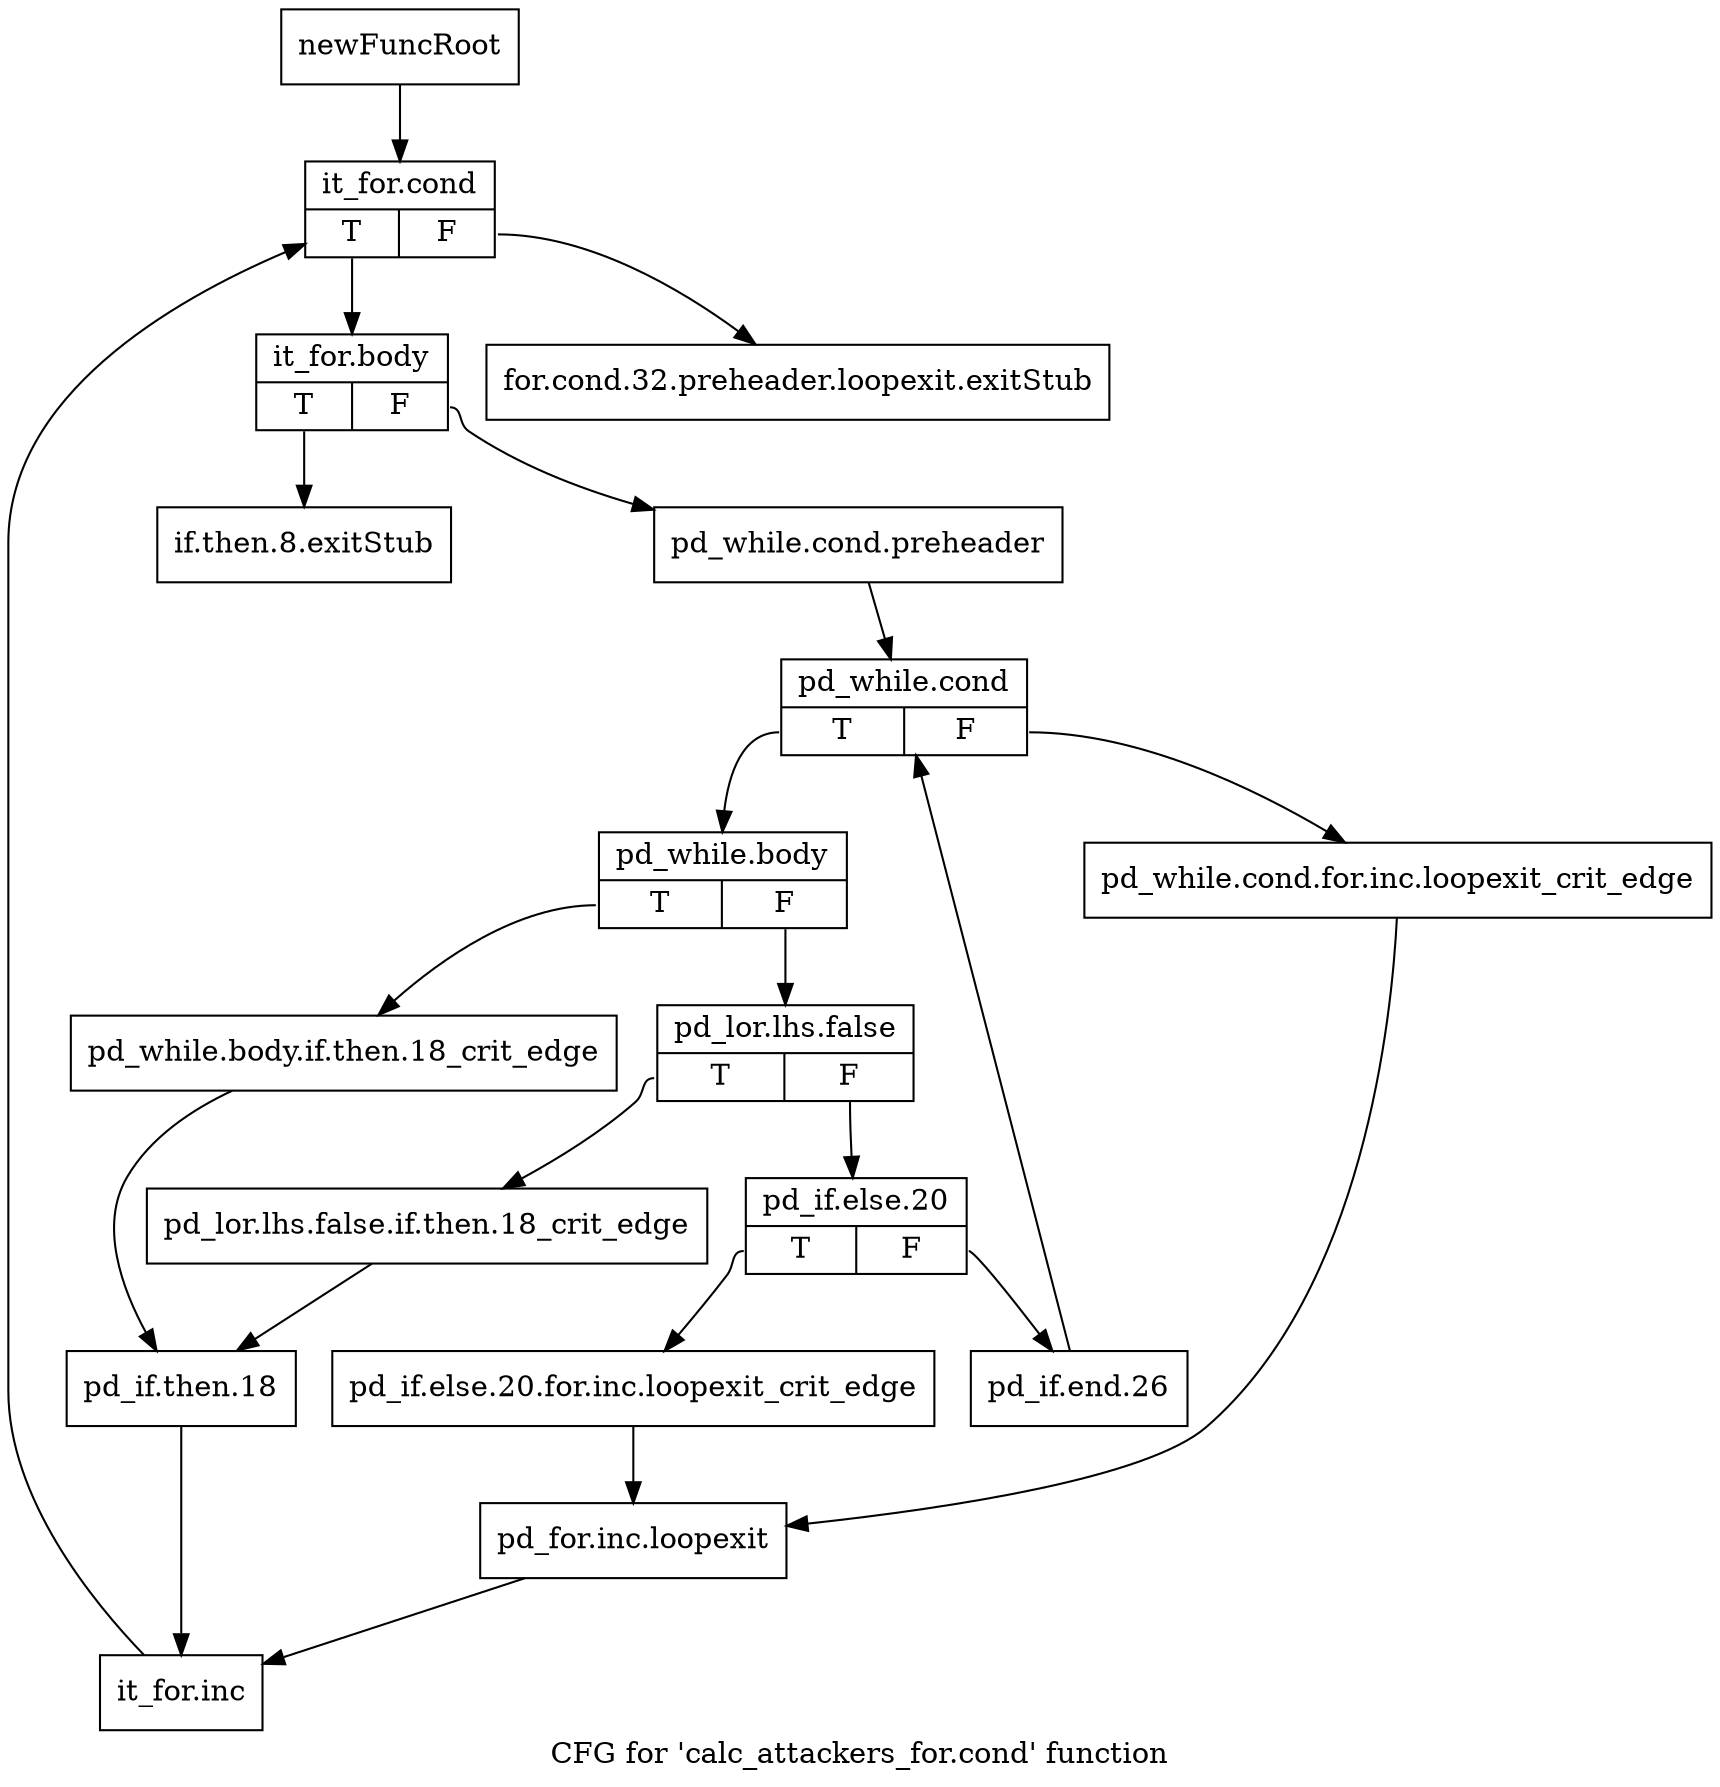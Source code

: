 digraph "CFG for 'calc_attackers_for.cond' function" {
	label="CFG for 'calc_attackers_for.cond' function";

	Node0xf85d00 [shape=record,label="{newFuncRoot}"];
	Node0xf85d00 -> Node0xf86660;
	Node0xf85d50 [shape=record,label="{for.cond.32.preheader.loopexit.exitStub}"];
	Node0xf85da0 [shape=record,label="{if.then.8.exitStub}"];
	Node0xf86660 [shape=record,label="{it_for.cond|{<s0>T|<s1>F}}"];
	Node0xf86660:s0 -> Node0xf866b0;
	Node0xf86660:s1 -> Node0xf85d50;
	Node0xf866b0 [shape=record,label="{it_for.body|{<s0>T|<s1>F}}"];
	Node0xf866b0:s0 -> Node0xf85da0;
	Node0xf866b0:s1 -> Node0xf86700;
	Node0xf86700 [shape=record,label="{pd_while.cond.preheader}"];
	Node0xf86700 -> Node0xf86750;
	Node0xf86750 [shape=record,label="{pd_while.cond|{<s0>T|<s1>F}}"];
	Node0xf86750:s0 -> Node0xf867f0;
	Node0xf86750:s1 -> Node0xf867a0;
	Node0xf867a0 [shape=record,label="{pd_while.cond.for.inc.loopexit_crit_edge}"];
	Node0xf867a0 -> Node0xf86980;
	Node0xf867f0 [shape=record,label="{pd_while.body|{<s0>T|<s1>F}}"];
	Node0xf867f0:s0 -> Node0xf86a20;
	Node0xf867f0:s1 -> Node0xf86840;
	Node0xf86840 [shape=record,label="{pd_lor.lhs.false|{<s0>T|<s1>F}}"];
	Node0xf86840:s0 -> Node0xf869d0;
	Node0xf86840:s1 -> Node0xf86890;
	Node0xf86890 [shape=record,label="{pd_if.else.20|{<s0>T|<s1>F}}"];
	Node0xf86890:s0 -> Node0xf86930;
	Node0xf86890:s1 -> Node0xf868e0;
	Node0xf868e0 [shape=record,label="{pd_if.end.26}"];
	Node0xf868e0 -> Node0xf86750;
	Node0xf86930 [shape=record,label="{pd_if.else.20.for.inc.loopexit_crit_edge}"];
	Node0xf86930 -> Node0xf86980;
	Node0xf86980 [shape=record,label="{pd_for.inc.loopexit}"];
	Node0xf86980 -> Node0xf86ac0;
	Node0xf869d0 [shape=record,label="{pd_lor.lhs.false.if.then.18_crit_edge}"];
	Node0xf869d0 -> Node0xf86a70;
	Node0xf86a20 [shape=record,label="{pd_while.body.if.then.18_crit_edge}"];
	Node0xf86a20 -> Node0xf86a70;
	Node0xf86a70 [shape=record,label="{pd_if.then.18}"];
	Node0xf86a70 -> Node0xf86ac0;
	Node0xf86ac0 [shape=record,label="{it_for.inc}"];
	Node0xf86ac0 -> Node0xf86660;
}
